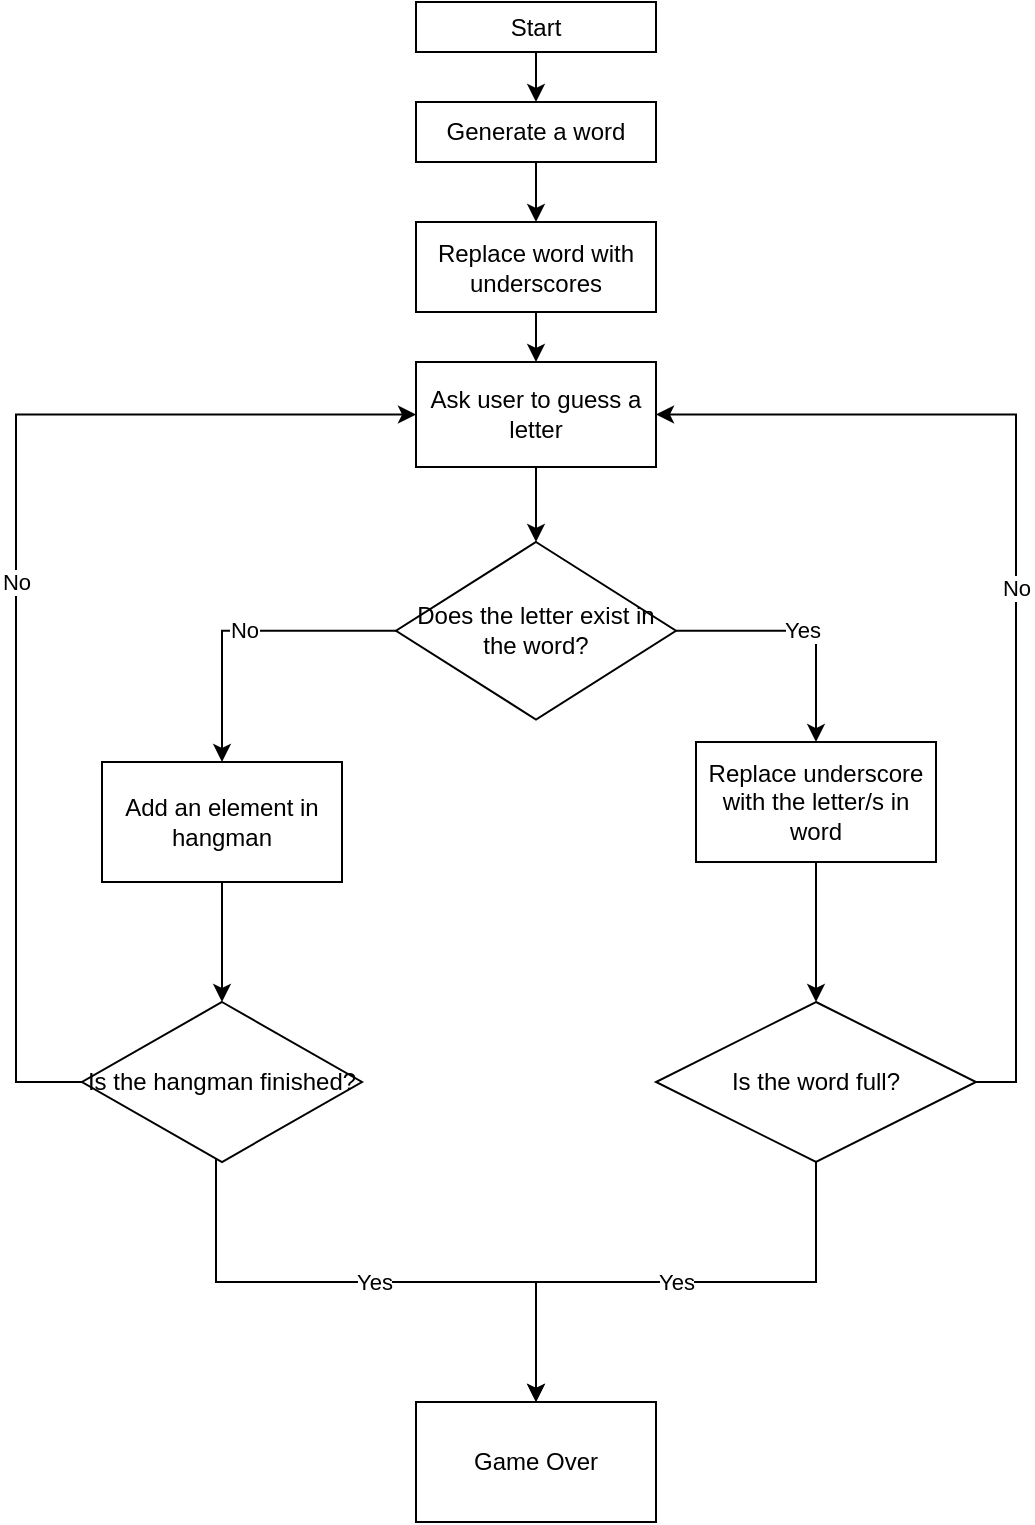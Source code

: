 <mxfile version="26.0.16">
  <diagram name="Page-1" id="M2eIzOHttRKe6d272MiC">
    <mxGraphModel dx="1042" dy="627" grid="1" gridSize="10" guides="1" tooltips="1" connect="1" arrows="1" fold="1" page="1" pageScale="1" pageWidth="2336" pageHeight="1654" math="0" shadow="0">
      <root>
        <mxCell id="0" />
        <mxCell id="1" parent="0" />
        <mxCell id="kKdbPw2AB0EhzfsVSWp8-3" value="" style="edgeStyle=orthogonalEdgeStyle;rounded=0;orthogonalLoop=1;jettySize=auto;html=1;" edge="1" parent="1" source="kKdbPw2AB0EhzfsVSWp8-1" target="kKdbPw2AB0EhzfsVSWp8-2">
          <mxGeometry relative="1" as="geometry" />
        </mxCell>
        <mxCell id="kKdbPw2AB0EhzfsVSWp8-1" value="Generate a word" style="rounded=0;whiteSpace=wrap;html=1;" vertex="1" parent="1">
          <mxGeometry x="240" y="60" width="120" height="30" as="geometry" />
        </mxCell>
        <mxCell id="kKdbPw2AB0EhzfsVSWp8-5" value="" style="edgeStyle=orthogonalEdgeStyle;rounded=0;orthogonalLoop=1;jettySize=auto;html=1;" edge="1" parent="1" source="kKdbPw2AB0EhzfsVSWp8-2" target="kKdbPw2AB0EhzfsVSWp8-4">
          <mxGeometry relative="1" as="geometry" />
        </mxCell>
        <mxCell id="kKdbPw2AB0EhzfsVSWp8-2" value="Replace word with underscores" style="whiteSpace=wrap;html=1;rounded=0;" vertex="1" parent="1">
          <mxGeometry x="240" y="120" width="120" height="45" as="geometry" />
        </mxCell>
        <mxCell id="kKdbPw2AB0EhzfsVSWp8-7" value="" style="edgeStyle=orthogonalEdgeStyle;rounded=0;orthogonalLoop=1;jettySize=auto;html=1;" edge="1" parent="1" source="kKdbPw2AB0EhzfsVSWp8-4" target="kKdbPw2AB0EhzfsVSWp8-6">
          <mxGeometry relative="1" as="geometry" />
        </mxCell>
        <mxCell id="kKdbPw2AB0EhzfsVSWp8-4" value="Ask user to guess a letter" style="whiteSpace=wrap;html=1;rounded=0;" vertex="1" parent="1">
          <mxGeometry x="240" y="190" width="120" height="52.5" as="geometry" />
        </mxCell>
        <mxCell id="kKdbPw2AB0EhzfsVSWp8-9" value="Yes" style="edgeStyle=orthogonalEdgeStyle;rounded=0;orthogonalLoop=1;jettySize=auto;html=1;" edge="1" parent="1" source="kKdbPw2AB0EhzfsVSWp8-6" target="kKdbPw2AB0EhzfsVSWp8-8">
          <mxGeometry relative="1" as="geometry" />
        </mxCell>
        <mxCell id="kKdbPw2AB0EhzfsVSWp8-16" value="No" style="edgeStyle=orthogonalEdgeStyle;rounded=0;orthogonalLoop=1;jettySize=auto;html=1;" edge="1" parent="1" source="kKdbPw2AB0EhzfsVSWp8-6" target="kKdbPw2AB0EhzfsVSWp8-15">
          <mxGeometry relative="1" as="geometry" />
        </mxCell>
        <mxCell id="kKdbPw2AB0EhzfsVSWp8-6" value="Does the letter exist in the word?" style="rhombus;whiteSpace=wrap;html=1;rounded=0;" vertex="1" parent="1">
          <mxGeometry x="230" y="280" width="140" height="88.75" as="geometry" />
        </mxCell>
        <mxCell id="kKdbPw2AB0EhzfsVSWp8-11" value="" style="edgeStyle=orthogonalEdgeStyle;rounded=0;orthogonalLoop=1;jettySize=auto;html=1;" edge="1" parent="1" source="kKdbPw2AB0EhzfsVSWp8-8" target="kKdbPw2AB0EhzfsVSWp8-10">
          <mxGeometry relative="1" as="geometry" />
        </mxCell>
        <mxCell id="kKdbPw2AB0EhzfsVSWp8-8" value="Replace underscore with the letter/s in word" style="whiteSpace=wrap;html=1;rounded=0;" vertex="1" parent="1">
          <mxGeometry x="380" y="380.005" width="120" height="60" as="geometry" />
        </mxCell>
        <mxCell id="kKdbPw2AB0EhzfsVSWp8-12" value="No" style="edgeStyle=orthogonalEdgeStyle;rounded=0;orthogonalLoop=1;jettySize=auto;html=1;entryX=1;entryY=0.5;entryDx=0;entryDy=0;exitX=1;exitY=0.5;exitDx=0;exitDy=0;" edge="1" parent="1" source="kKdbPw2AB0EhzfsVSWp8-10" target="kKdbPw2AB0EhzfsVSWp8-4">
          <mxGeometry relative="1" as="geometry">
            <Array as="points">
              <mxPoint x="540" y="550" />
              <mxPoint x="540" y="216" />
            </Array>
          </mxGeometry>
        </mxCell>
        <mxCell id="kKdbPw2AB0EhzfsVSWp8-14" value="Yes" style="edgeStyle=orthogonalEdgeStyle;rounded=0;orthogonalLoop=1;jettySize=auto;html=1;" edge="1" parent="1" source="kKdbPw2AB0EhzfsVSWp8-10" target="kKdbPw2AB0EhzfsVSWp8-13">
          <mxGeometry relative="1" as="geometry" />
        </mxCell>
        <mxCell id="kKdbPw2AB0EhzfsVSWp8-10" value="Is the word full?" style="rhombus;whiteSpace=wrap;html=1;rounded=0;" vertex="1" parent="1">
          <mxGeometry x="360" y="510" width="160" height="80" as="geometry" />
        </mxCell>
        <mxCell id="kKdbPw2AB0EhzfsVSWp8-13" value="Game Over" style="rounded=0;whiteSpace=wrap;html=1;" vertex="1" parent="1">
          <mxGeometry x="240" y="710" width="120" height="60" as="geometry" />
        </mxCell>
        <mxCell id="kKdbPw2AB0EhzfsVSWp8-20" value="" style="edgeStyle=orthogonalEdgeStyle;rounded=0;orthogonalLoop=1;jettySize=auto;html=1;" edge="1" parent="1" source="kKdbPw2AB0EhzfsVSWp8-15" target="kKdbPw2AB0EhzfsVSWp8-19">
          <mxGeometry relative="1" as="geometry" />
        </mxCell>
        <mxCell id="kKdbPw2AB0EhzfsVSWp8-15" value="Add an element in hangman" style="rounded=0;whiteSpace=wrap;html=1;" vertex="1" parent="1">
          <mxGeometry x="83" y="390" width="120" height="60" as="geometry" />
        </mxCell>
        <mxCell id="kKdbPw2AB0EhzfsVSWp8-24" value="Yes" style="edgeStyle=orthogonalEdgeStyle;rounded=0;orthogonalLoop=1;jettySize=auto;html=1;entryX=0.5;entryY=0;entryDx=0;entryDy=0;" edge="1" parent="1" source="kKdbPw2AB0EhzfsVSWp8-19" target="kKdbPw2AB0EhzfsVSWp8-13">
          <mxGeometry relative="1" as="geometry">
            <Array as="points">
              <mxPoint x="140" y="650" />
              <mxPoint x="300" y="650" />
              <mxPoint x="300" y="710" />
            </Array>
          </mxGeometry>
        </mxCell>
        <mxCell id="kKdbPw2AB0EhzfsVSWp8-25" value="No" style="edgeStyle=orthogonalEdgeStyle;rounded=0;orthogonalLoop=1;jettySize=auto;html=1;entryX=0;entryY=0.5;entryDx=0;entryDy=0;exitX=0;exitY=0.5;exitDx=0;exitDy=0;" edge="1" parent="1" source="kKdbPw2AB0EhzfsVSWp8-19" target="kKdbPw2AB0EhzfsVSWp8-4">
          <mxGeometry relative="1" as="geometry">
            <Array as="points">
              <mxPoint x="40" y="550" />
              <mxPoint x="40" y="216" />
            </Array>
          </mxGeometry>
        </mxCell>
        <mxCell id="kKdbPw2AB0EhzfsVSWp8-19" value="Is the hangman finished?" style="rhombus;whiteSpace=wrap;html=1;rounded=0;" vertex="1" parent="1">
          <mxGeometry x="73" y="510" width="140" height="80" as="geometry" />
        </mxCell>
        <mxCell id="kKdbPw2AB0EhzfsVSWp8-28" style="edgeStyle=orthogonalEdgeStyle;rounded=0;orthogonalLoop=1;jettySize=auto;html=1;" edge="1" parent="1" source="kKdbPw2AB0EhzfsVSWp8-26" target="kKdbPw2AB0EhzfsVSWp8-1">
          <mxGeometry relative="1" as="geometry" />
        </mxCell>
        <mxCell id="kKdbPw2AB0EhzfsVSWp8-26" value="Start" style="whiteSpace=wrap;html=1;rounded=0;" vertex="1" parent="1">
          <mxGeometry x="240" y="10" width="120" height="25" as="geometry" />
        </mxCell>
      </root>
    </mxGraphModel>
  </diagram>
</mxfile>
